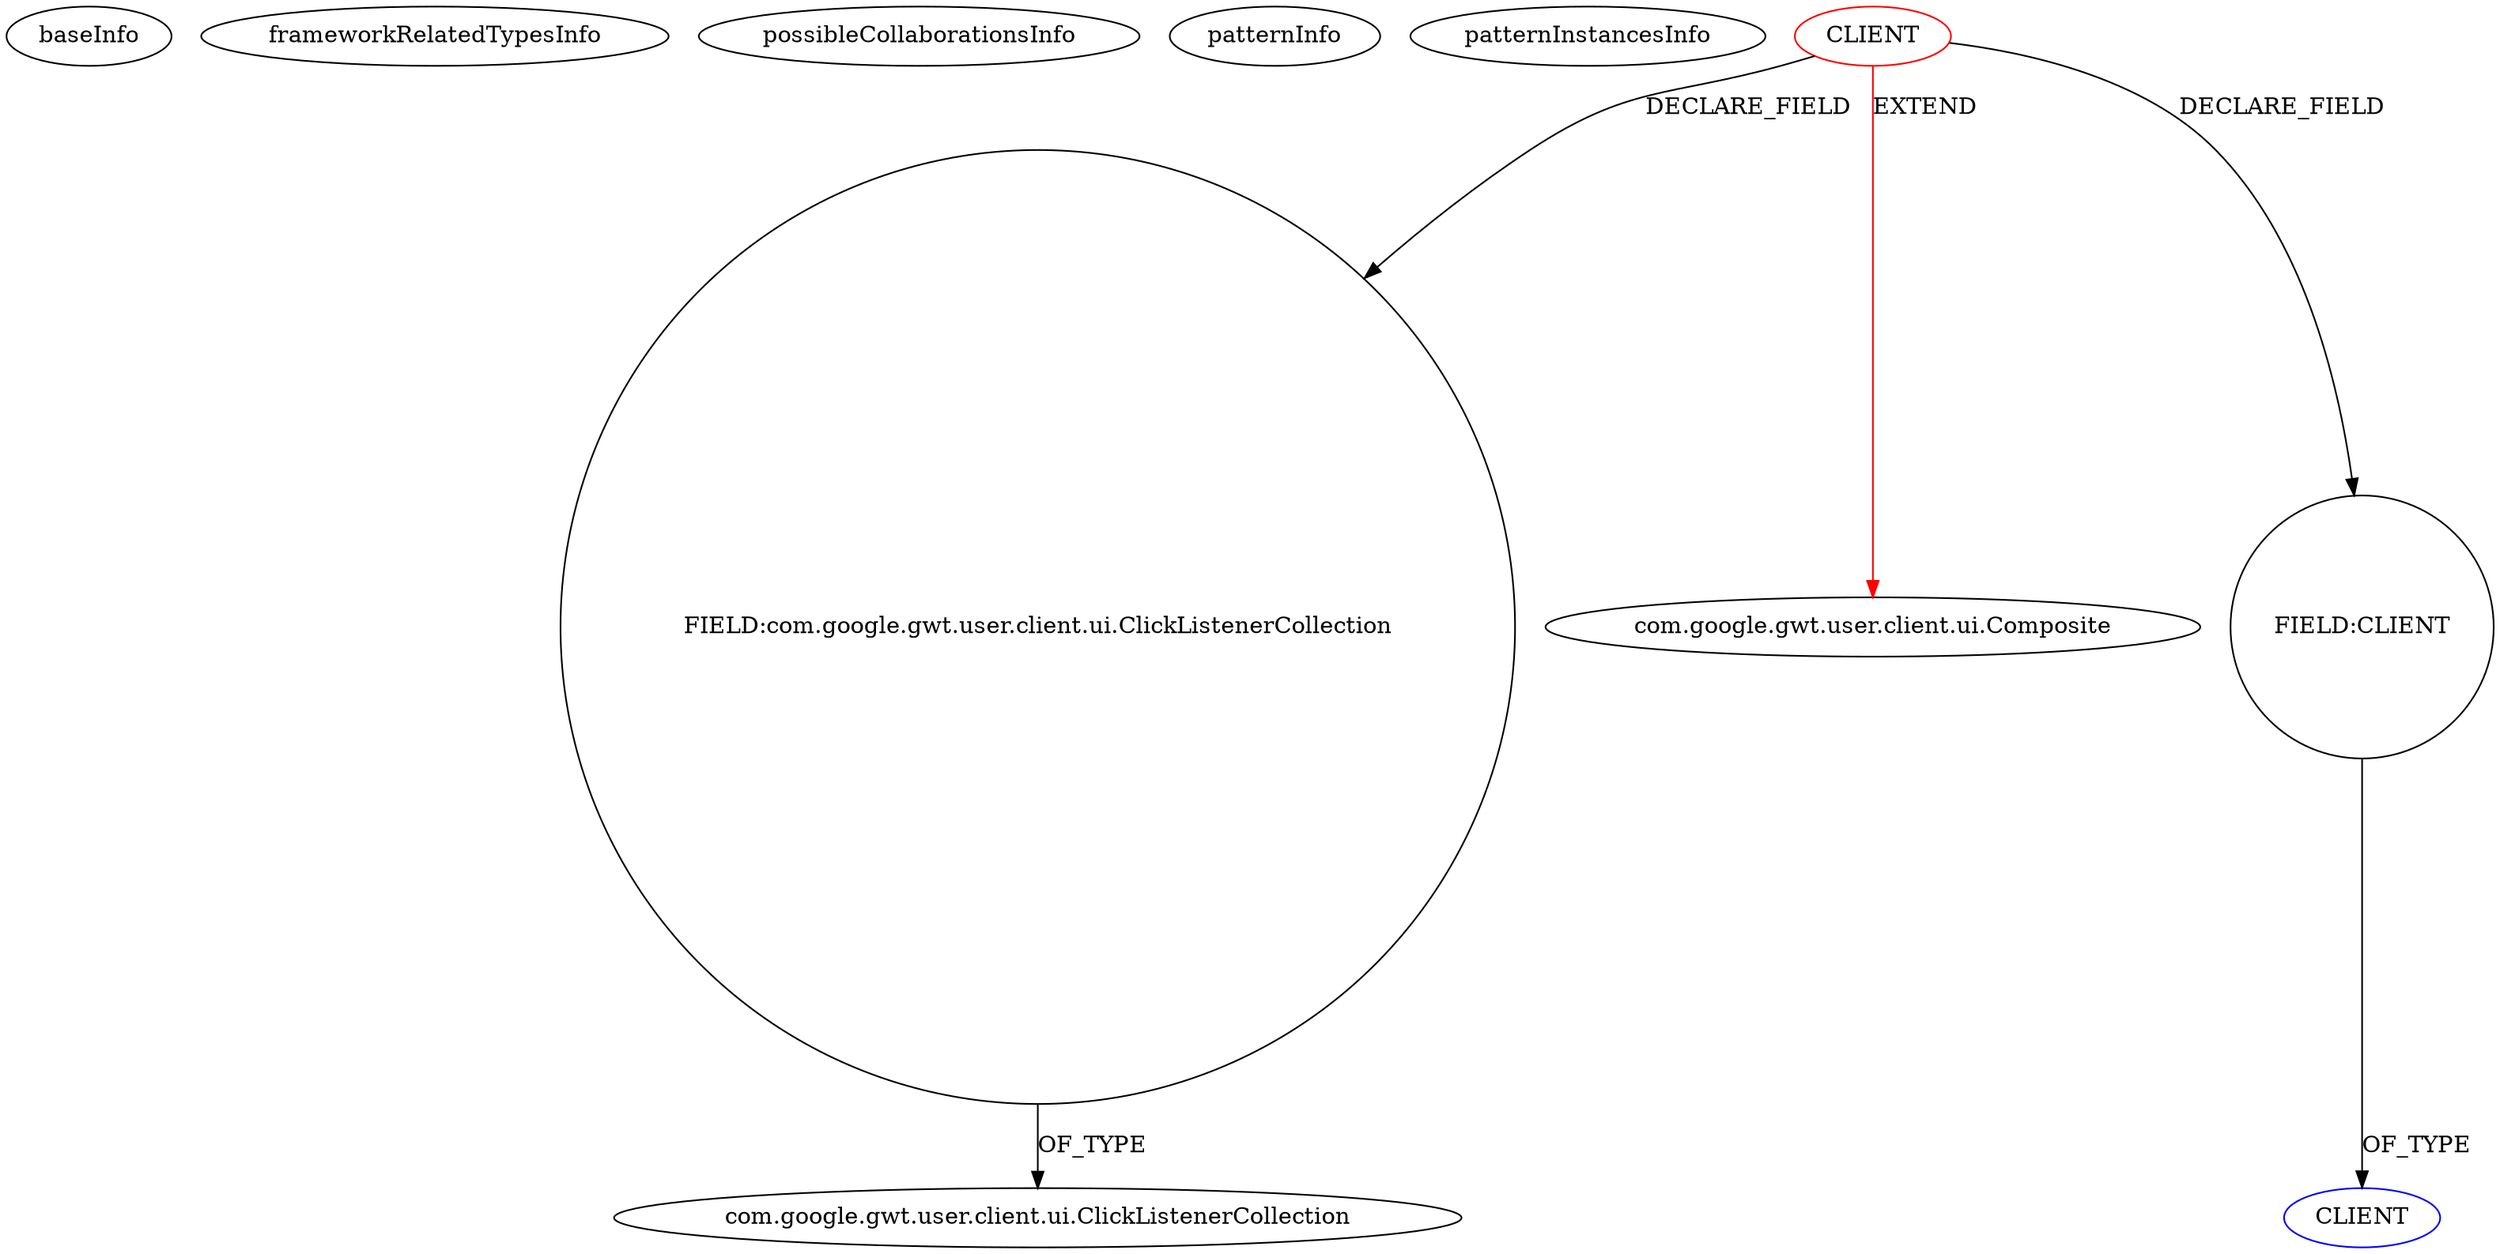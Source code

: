 digraph {
baseInfo[graphId=1375,category="pattern",isAnonymous=false,possibleRelation=false]
frameworkRelatedTypesInfo[0="com.google.gwt.user.client.ui.Composite"]
possibleCollaborationsInfo[]
patternInfo[frequency=2.0,patternRootClient=0]
patternInstancesInfo[0="hmiguellima-ugat~/hmiguellima-ugat/ugat-master/src/org/ucp/gwt/widgets/CListBox.java~CListBox~3007",1="hmiguellima-ugat~/hmiguellima-ugat/ugat-master/src/org/ucp/gwt/widgets/ImageButton.java~ImageButton~2993"]
3[label="com.google.gwt.user.client.ui.ClickListenerCollection",vertexType="FRAMEWORK_CLASS_TYPE",isFrameworkType=false]
2[label="FIELD:com.google.gwt.user.client.ui.ClickListenerCollection",vertexType="FIELD_DECLARATION",isFrameworkType=false,shape=circle]
0[label="CLIENT",vertexType="ROOT_CLIENT_CLASS_DECLARATION",isFrameworkType=false,color=red]
1[label="com.google.gwt.user.client.ui.Composite",vertexType="FRAMEWORK_CLASS_TYPE",isFrameworkType=false]
8[label="FIELD:CLIENT",vertexType="FIELD_DECLARATION",isFrameworkType=false,shape=circle]
9[label="CLIENT",vertexType="REFERENCE_CLIENT_CLASS_DECLARATION",isFrameworkType=false,color=blue]
2->3[label="OF_TYPE"]
8->9[label="OF_TYPE"]
0->2[label="DECLARE_FIELD"]
0->1[label="EXTEND",color=red]
0->8[label="DECLARE_FIELD"]
}
